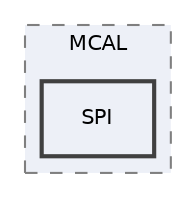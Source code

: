 digraph "Debug/MCAL/SPI"
{
 // LATEX_PDF_SIZE
  edge [fontname="Helvetica",fontsize="10",labelfontname="Helvetica",labelfontsize="10"];
  node [fontname="Helvetica",fontsize="10",shape=record];
  compound=true
  subgraph clusterdir_0994d08d42e0b111ca49a94710ec8218 {
    graph [ bgcolor="#edf0f7", pencolor="grey50", style="filled,dashed,", label="MCAL", fontname="Helvetica", fontsize="10", URL="dir_0994d08d42e0b111ca49a94710ec8218.html"]
  dir_843a9456f642014b73f42837d1b78a49 [shape=box, label="SPI", style="filled,bold,", fillcolor="#edf0f7", color="grey25", URL="dir_843a9456f642014b73f42837d1b78a49.html"];
  }
}
